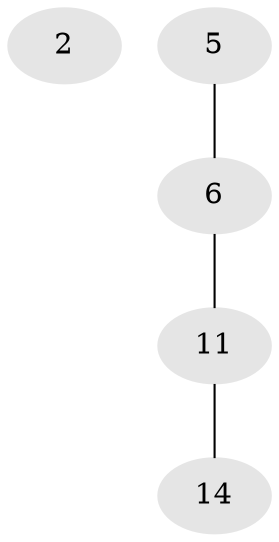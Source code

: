 // Generated by graph-tools (version 1.1) at 2025/46/02/15/25 05:46:28]
// undirected, 5 vertices, 3 edges
graph export_dot {
graph [start="1"]
  node [color=gray90,style=filled];
  2 [super="+1+3+7+16"];
  5 [super="+3+17+20"];
  6 [super="+8+9+10+15"];
  11 [super="+12"];
  14 [super="+18+19"];
  5 -- 6;
  6 -- 11;
  11 -- 14;
}
